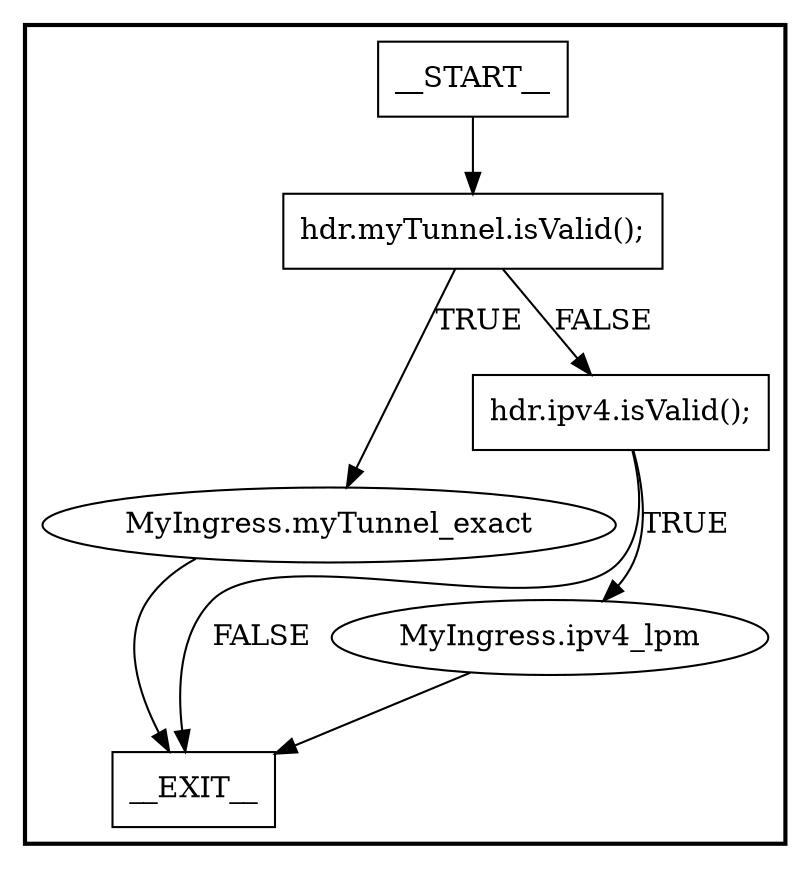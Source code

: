 digraph MyIngress {
subgraph cluster {
graph [
label="", labeljust=r, style=bold];
0[label=__START__, margin="", shape=rectangle, style=solid];
1[label=__EXIT__, margin="", shape=rectangle, style=solid];
2[label="hdr.myTunnel.isValid();", margin="", shape=rectangle, style=solid];
3[label="MyIngress.myTunnel_exact", margin="", shape=ellipse, style=solid];
4[label="hdr.ipv4.isValid();", margin="", shape=rectangle, style=solid];
5[label="MyIngress.ipv4_lpm", margin="", shape=ellipse, style=solid];
0 -> 2[label=""];
2 -> 3[label=TRUE];
2 -> 4[label=FALSE];
3 -> 1[label=""];
4 -> 5[label=TRUE];
4 -> 1[label=FALSE];
5 -> 1[label=""];
}
}
